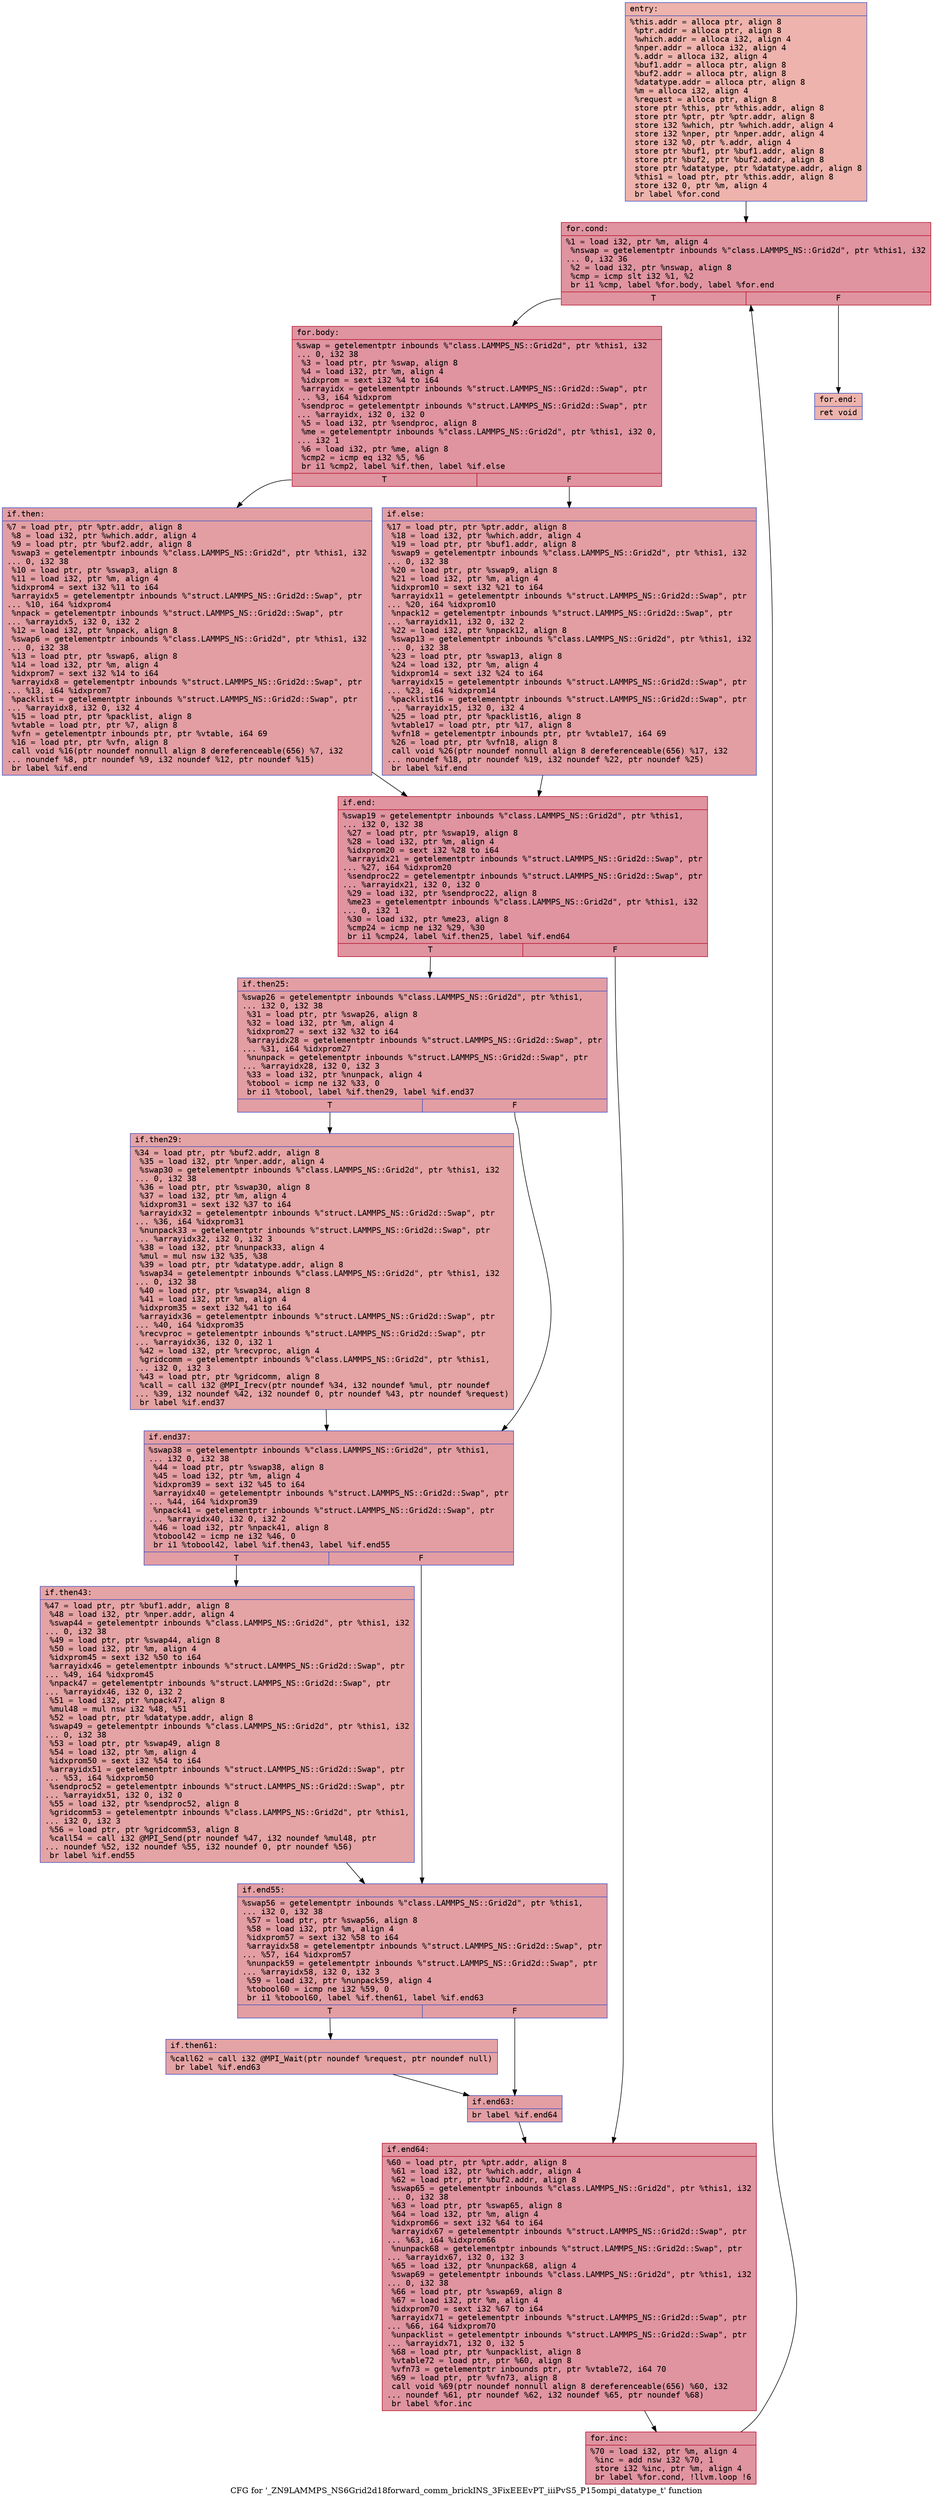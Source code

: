 digraph "CFG for '_ZN9LAMMPS_NS6Grid2d18forward_comm_brickINS_3FixEEEvPT_iiiPvS5_P15ompi_datatype_t' function" {
	label="CFG for '_ZN9LAMMPS_NS6Grid2d18forward_comm_brickINS_3FixEEEvPT_iiiPvS5_P15ompi_datatype_t' function";

	Node0x560f90e108c0 [shape=record,color="#3d50c3ff", style=filled, fillcolor="#d6524470" fontname="Courier",label="{entry:\l|  %this.addr = alloca ptr, align 8\l  %ptr.addr = alloca ptr, align 8\l  %which.addr = alloca i32, align 4\l  %nper.addr = alloca i32, align 4\l  %.addr = alloca i32, align 4\l  %buf1.addr = alloca ptr, align 8\l  %buf2.addr = alloca ptr, align 8\l  %datatype.addr = alloca ptr, align 8\l  %m = alloca i32, align 4\l  %request = alloca ptr, align 8\l  store ptr %this, ptr %this.addr, align 8\l  store ptr %ptr, ptr %ptr.addr, align 8\l  store i32 %which, ptr %which.addr, align 4\l  store i32 %nper, ptr %nper.addr, align 4\l  store i32 %0, ptr %.addr, align 4\l  store ptr %buf1, ptr %buf1.addr, align 8\l  store ptr %buf2, ptr %buf2.addr, align 8\l  store ptr %datatype, ptr %datatype.addr, align 8\l  %this1 = load ptr, ptr %this.addr, align 8\l  store i32 0, ptr %m, align 4\l  br label %for.cond\l}"];
	Node0x560f90e108c0 -> Node0x560f90e14c60[tooltip="entry -> for.cond\nProbability 100.00%" ];
	Node0x560f90e14c60 [shape=record,color="#b70d28ff", style=filled, fillcolor="#b70d2870" fontname="Courier",label="{for.cond:\l|  %1 = load i32, ptr %m, align 4\l  %nswap = getelementptr inbounds %\"class.LAMMPS_NS::Grid2d\", ptr %this1, i32\l... 0, i32 36\l  %2 = load i32, ptr %nswap, align 8\l  %cmp = icmp slt i32 %1, %2\l  br i1 %cmp, label %for.body, label %for.end\l|{<s0>T|<s1>F}}"];
	Node0x560f90e14c60:s0 -> Node0x560f90e14fe0[tooltip="for.cond -> for.body\nProbability 96.88%" ];
	Node0x560f90e14c60:s1 -> Node0x560f90e15060[tooltip="for.cond -> for.end\nProbability 3.12%" ];
	Node0x560f90e14fe0 [shape=record,color="#b70d28ff", style=filled, fillcolor="#b70d2870" fontname="Courier",label="{for.body:\l|  %swap = getelementptr inbounds %\"class.LAMMPS_NS::Grid2d\", ptr %this1, i32\l... 0, i32 38\l  %3 = load ptr, ptr %swap, align 8\l  %4 = load i32, ptr %m, align 4\l  %idxprom = sext i32 %4 to i64\l  %arrayidx = getelementptr inbounds %\"struct.LAMMPS_NS::Grid2d::Swap\", ptr\l... %3, i64 %idxprom\l  %sendproc = getelementptr inbounds %\"struct.LAMMPS_NS::Grid2d::Swap\", ptr\l... %arrayidx, i32 0, i32 0\l  %5 = load i32, ptr %sendproc, align 8\l  %me = getelementptr inbounds %\"class.LAMMPS_NS::Grid2d\", ptr %this1, i32 0,\l... i32 1\l  %6 = load i32, ptr %me, align 8\l  %cmp2 = icmp eq i32 %5, %6\l  br i1 %cmp2, label %if.then, label %if.else\l|{<s0>T|<s1>F}}"];
	Node0x560f90e14fe0:s0 -> Node0x560f90e158a0[tooltip="for.body -> if.then\nProbability 50.00%" ];
	Node0x560f90e14fe0:s1 -> Node0x560f90e93ef0[tooltip="for.body -> if.else\nProbability 50.00%" ];
	Node0x560f90e158a0 [shape=record,color="#3d50c3ff", style=filled, fillcolor="#be242e70" fontname="Courier",label="{if.then:\l|  %7 = load ptr, ptr %ptr.addr, align 8\l  %8 = load i32, ptr %which.addr, align 4\l  %9 = load ptr, ptr %buf2.addr, align 8\l  %swap3 = getelementptr inbounds %\"class.LAMMPS_NS::Grid2d\", ptr %this1, i32\l... 0, i32 38\l  %10 = load ptr, ptr %swap3, align 8\l  %11 = load i32, ptr %m, align 4\l  %idxprom4 = sext i32 %11 to i64\l  %arrayidx5 = getelementptr inbounds %\"struct.LAMMPS_NS::Grid2d::Swap\", ptr\l... %10, i64 %idxprom4\l  %npack = getelementptr inbounds %\"struct.LAMMPS_NS::Grid2d::Swap\", ptr\l... %arrayidx5, i32 0, i32 2\l  %12 = load i32, ptr %npack, align 8\l  %swap6 = getelementptr inbounds %\"class.LAMMPS_NS::Grid2d\", ptr %this1, i32\l... 0, i32 38\l  %13 = load ptr, ptr %swap6, align 8\l  %14 = load i32, ptr %m, align 4\l  %idxprom7 = sext i32 %14 to i64\l  %arrayidx8 = getelementptr inbounds %\"struct.LAMMPS_NS::Grid2d::Swap\", ptr\l... %13, i64 %idxprom7\l  %packlist = getelementptr inbounds %\"struct.LAMMPS_NS::Grid2d::Swap\", ptr\l... %arrayidx8, i32 0, i32 4\l  %15 = load ptr, ptr %packlist, align 8\l  %vtable = load ptr, ptr %7, align 8\l  %vfn = getelementptr inbounds ptr, ptr %vtable, i64 69\l  %16 = load ptr, ptr %vfn, align 8\l  call void %16(ptr noundef nonnull align 8 dereferenceable(656) %7, i32\l... noundef %8, ptr noundef %9, i32 noundef %12, ptr noundef %15)\l  br label %if.end\l}"];
	Node0x560f90e158a0 -> Node0x560f90e94eb0[tooltip="if.then -> if.end\nProbability 100.00%" ];
	Node0x560f90e93ef0 [shape=record,color="#3d50c3ff", style=filled, fillcolor="#be242e70" fontname="Courier",label="{if.else:\l|  %17 = load ptr, ptr %ptr.addr, align 8\l  %18 = load i32, ptr %which.addr, align 4\l  %19 = load ptr, ptr %buf1.addr, align 8\l  %swap9 = getelementptr inbounds %\"class.LAMMPS_NS::Grid2d\", ptr %this1, i32\l... 0, i32 38\l  %20 = load ptr, ptr %swap9, align 8\l  %21 = load i32, ptr %m, align 4\l  %idxprom10 = sext i32 %21 to i64\l  %arrayidx11 = getelementptr inbounds %\"struct.LAMMPS_NS::Grid2d::Swap\", ptr\l... %20, i64 %idxprom10\l  %npack12 = getelementptr inbounds %\"struct.LAMMPS_NS::Grid2d::Swap\", ptr\l... %arrayidx11, i32 0, i32 2\l  %22 = load i32, ptr %npack12, align 8\l  %swap13 = getelementptr inbounds %\"class.LAMMPS_NS::Grid2d\", ptr %this1, i32\l... 0, i32 38\l  %23 = load ptr, ptr %swap13, align 8\l  %24 = load i32, ptr %m, align 4\l  %idxprom14 = sext i32 %24 to i64\l  %arrayidx15 = getelementptr inbounds %\"struct.LAMMPS_NS::Grid2d::Swap\", ptr\l... %23, i64 %idxprom14\l  %packlist16 = getelementptr inbounds %\"struct.LAMMPS_NS::Grid2d::Swap\", ptr\l... %arrayidx15, i32 0, i32 4\l  %25 = load ptr, ptr %packlist16, align 8\l  %vtable17 = load ptr, ptr %17, align 8\l  %vfn18 = getelementptr inbounds ptr, ptr %vtable17, i64 69\l  %26 = load ptr, ptr %vfn18, align 8\l  call void %26(ptr noundef nonnull align 8 dereferenceable(656) %17, i32\l... noundef %18, ptr noundef %19, i32 noundef %22, ptr noundef %25)\l  br label %if.end\l}"];
	Node0x560f90e93ef0 -> Node0x560f90e94eb0[tooltip="if.else -> if.end\nProbability 100.00%" ];
	Node0x560f90e94eb0 [shape=record,color="#b70d28ff", style=filled, fillcolor="#b70d2870" fontname="Courier",label="{if.end:\l|  %swap19 = getelementptr inbounds %\"class.LAMMPS_NS::Grid2d\", ptr %this1,\l... i32 0, i32 38\l  %27 = load ptr, ptr %swap19, align 8\l  %28 = load i32, ptr %m, align 4\l  %idxprom20 = sext i32 %28 to i64\l  %arrayidx21 = getelementptr inbounds %\"struct.LAMMPS_NS::Grid2d::Swap\", ptr\l... %27, i64 %idxprom20\l  %sendproc22 = getelementptr inbounds %\"struct.LAMMPS_NS::Grid2d::Swap\", ptr\l... %arrayidx21, i32 0, i32 0\l  %29 = load i32, ptr %sendproc22, align 8\l  %me23 = getelementptr inbounds %\"class.LAMMPS_NS::Grid2d\", ptr %this1, i32\l... 0, i32 1\l  %30 = load i32, ptr %me23, align 8\l  %cmp24 = icmp ne i32 %29, %30\l  br i1 %cmp24, label %if.then25, label %if.end64\l|{<s0>T|<s1>F}}"];
	Node0x560f90e94eb0:s0 -> Node0x560f90e967c0[tooltip="if.end -> if.then25\nProbability 50.00%" ];
	Node0x560f90e94eb0:s1 -> Node0x560f90e96840[tooltip="if.end -> if.end64\nProbability 50.00%" ];
	Node0x560f90e967c0 [shape=record,color="#3d50c3ff", style=filled, fillcolor="#be242e70" fontname="Courier",label="{if.then25:\l|  %swap26 = getelementptr inbounds %\"class.LAMMPS_NS::Grid2d\", ptr %this1,\l... i32 0, i32 38\l  %31 = load ptr, ptr %swap26, align 8\l  %32 = load i32, ptr %m, align 4\l  %idxprom27 = sext i32 %32 to i64\l  %arrayidx28 = getelementptr inbounds %\"struct.LAMMPS_NS::Grid2d::Swap\", ptr\l... %31, i64 %idxprom27\l  %nunpack = getelementptr inbounds %\"struct.LAMMPS_NS::Grid2d::Swap\", ptr\l... %arrayidx28, i32 0, i32 3\l  %33 = load i32, ptr %nunpack, align 4\l  %tobool = icmp ne i32 %33, 0\l  br i1 %tobool, label %if.then29, label %if.end37\l|{<s0>T|<s1>F}}"];
	Node0x560f90e967c0:s0 -> Node0x560f90e96ed0[tooltip="if.then25 -> if.then29\nProbability 62.50%" ];
	Node0x560f90e967c0:s1 -> Node0x560f90e96f50[tooltip="if.then25 -> if.end37\nProbability 37.50%" ];
	Node0x560f90e96ed0 [shape=record,color="#3d50c3ff", style=filled, fillcolor="#c32e3170" fontname="Courier",label="{if.then29:\l|  %34 = load ptr, ptr %buf2.addr, align 8\l  %35 = load i32, ptr %nper.addr, align 4\l  %swap30 = getelementptr inbounds %\"class.LAMMPS_NS::Grid2d\", ptr %this1, i32\l... 0, i32 38\l  %36 = load ptr, ptr %swap30, align 8\l  %37 = load i32, ptr %m, align 4\l  %idxprom31 = sext i32 %37 to i64\l  %arrayidx32 = getelementptr inbounds %\"struct.LAMMPS_NS::Grid2d::Swap\", ptr\l... %36, i64 %idxprom31\l  %nunpack33 = getelementptr inbounds %\"struct.LAMMPS_NS::Grid2d::Swap\", ptr\l... %arrayidx32, i32 0, i32 3\l  %38 = load i32, ptr %nunpack33, align 4\l  %mul = mul nsw i32 %35, %38\l  %39 = load ptr, ptr %datatype.addr, align 8\l  %swap34 = getelementptr inbounds %\"class.LAMMPS_NS::Grid2d\", ptr %this1, i32\l... 0, i32 38\l  %40 = load ptr, ptr %swap34, align 8\l  %41 = load i32, ptr %m, align 4\l  %idxprom35 = sext i32 %41 to i64\l  %arrayidx36 = getelementptr inbounds %\"struct.LAMMPS_NS::Grid2d::Swap\", ptr\l... %40, i64 %idxprom35\l  %recvproc = getelementptr inbounds %\"struct.LAMMPS_NS::Grid2d::Swap\", ptr\l... %arrayidx36, i32 0, i32 1\l  %42 = load i32, ptr %recvproc, align 4\l  %gridcomm = getelementptr inbounds %\"class.LAMMPS_NS::Grid2d\", ptr %this1,\l... i32 0, i32 3\l  %43 = load ptr, ptr %gridcomm, align 8\l  %call = call i32 @MPI_Irecv(ptr noundef %34, i32 noundef %mul, ptr noundef\l... %39, i32 noundef %42, i32 noundef 0, ptr noundef %43, ptr noundef %request)\l  br label %if.end37\l}"];
	Node0x560f90e96ed0 -> Node0x560f90e96f50[tooltip="if.then29 -> if.end37\nProbability 100.00%" ];
	Node0x560f90e96f50 [shape=record,color="#3d50c3ff", style=filled, fillcolor="#be242e70" fontname="Courier",label="{if.end37:\l|  %swap38 = getelementptr inbounds %\"class.LAMMPS_NS::Grid2d\", ptr %this1,\l... i32 0, i32 38\l  %44 = load ptr, ptr %swap38, align 8\l  %45 = load i32, ptr %m, align 4\l  %idxprom39 = sext i32 %45 to i64\l  %arrayidx40 = getelementptr inbounds %\"struct.LAMMPS_NS::Grid2d::Swap\", ptr\l... %44, i64 %idxprom39\l  %npack41 = getelementptr inbounds %\"struct.LAMMPS_NS::Grid2d::Swap\", ptr\l... %arrayidx40, i32 0, i32 2\l  %46 = load i32, ptr %npack41, align 8\l  %tobool42 = icmp ne i32 %46, 0\l  br i1 %tobool42, label %if.then43, label %if.end55\l|{<s0>T|<s1>F}}"];
	Node0x560f90e96f50:s0 -> Node0x560f90e98550[tooltip="if.end37 -> if.then43\nProbability 62.50%" ];
	Node0x560f90e96f50:s1 -> Node0x560f90e985d0[tooltip="if.end37 -> if.end55\nProbability 37.50%" ];
	Node0x560f90e98550 [shape=record,color="#3d50c3ff", style=filled, fillcolor="#c32e3170" fontname="Courier",label="{if.then43:\l|  %47 = load ptr, ptr %buf1.addr, align 8\l  %48 = load i32, ptr %nper.addr, align 4\l  %swap44 = getelementptr inbounds %\"class.LAMMPS_NS::Grid2d\", ptr %this1, i32\l... 0, i32 38\l  %49 = load ptr, ptr %swap44, align 8\l  %50 = load i32, ptr %m, align 4\l  %idxprom45 = sext i32 %50 to i64\l  %arrayidx46 = getelementptr inbounds %\"struct.LAMMPS_NS::Grid2d::Swap\", ptr\l... %49, i64 %idxprom45\l  %npack47 = getelementptr inbounds %\"struct.LAMMPS_NS::Grid2d::Swap\", ptr\l... %arrayidx46, i32 0, i32 2\l  %51 = load i32, ptr %npack47, align 8\l  %mul48 = mul nsw i32 %48, %51\l  %52 = load ptr, ptr %datatype.addr, align 8\l  %swap49 = getelementptr inbounds %\"class.LAMMPS_NS::Grid2d\", ptr %this1, i32\l... 0, i32 38\l  %53 = load ptr, ptr %swap49, align 8\l  %54 = load i32, ptr %m, align 4\l  %idxprom50 = sext i32 %54 to i64\l  %arrayidx51 = getelementptr inbounds %\"struct.LAMMPS_NS::Grid2d::Swap\", ptr\l... %53, i64 %idxprom50\l  %sendproc52 = getelementptr inbounds %\"struct.LAMMPS_NS::Grid2d::Swap\", ptr\l... %arrayidx51, i32 0, i32 0\l  %55 = load i32, ptr %sendproc52, align 8\l  %gridcomm53 = getelementptr inbounds %\"class.LAMMPS_NS::Grid2d\", ptr %this1,\l... i32 0, i32 3\l  %56 = load ptr, ptr %gridcomm53, align 8\l  %call54 = call i32 @MPI_Send(ptr noundef %47, i32 noundef %mul48, ptr\l... noundef %52, i32 noundef %55, i32 noundef 0, ptr noundef %56)\l  br label %if.end55\l}"];
	Node0x560f90e98550 -> Node0x560f90e985d0[tooltip="if.then43 -> if.end55\nProbability 100.00%" ];
	Node0x560f90e985d0 [shape=record,color="#3d50c3ff", style=filled, fillcolor="#be242e70" fontname="Courier",label="{if.end55:\l|  %swap56 = getelementptr inbounds %\"class.LAMMPS_NS::Grid2d\", ptr %this1,\l... i32 0, i32 38\l  %57 = load ptr, ptr %swap56, align 8\l  %58 = load i32, ptr %m, align 4\l  %idxprom57 = sext i32 %58 to i64\l  %arrayidx58 = getelementptr inbounds %\"struct.LAMMPS_NS::Grid2d::Swap\", ptr\l... %57, i64 %idxprom57\l  %nunpack59 = getelementptr inbounds %\"struct.LAMMPS_NS::Grid2d::Swap\", ptr\l... %arrayidx58, i32 0, i32 3\l  %59 = load i32, ptr %nunpack59, align 4\l  %tobool60 = icmp ne i32 %59, 0\l  br i1 %tobool60, label %if.then61, label %if.end63\l|{<s0>T|<s1>F}}"];
	Node0x560f90e985d0:s0 -> Node0x560f90e95d70[tooltip="if.end55 -> if.then61\nProbability 62.50%" ];
	Node0x560f90e985d0:s1 -> Node0x560f90e9aa40[tooltip="if.end55 -> if.end63\nProbability 37.50%" ];
	Node0x560f90e95d70 [shape=record,color="#3d50c3ff", style=filled, fillcolor="#c32e3170" fontname="Courier",label="{if.then61:\l|  %call62 = call i32 @MPI_Wait(ptr noundef %request, ptr noundef null)\l  br label %if.end63\l}"];
	Node0x560f90e95d70 -> Node0x560f90e9aa40[tooltip="if.then61 -> if.end63\nProbability 100.00%" ];
	Node0x560f90e9aa40 [shape=record,color="#3d50c3ff", style=filled, fillcolor="#be242e70" fontname="Courier",label="{if.end63:\l|  br label %if.end64\l}"];
	Node0x560f90e9aa40 -> Node0x560f90e96840[tooltip="if.end63 -> if.end64\nProbability 100.00%" ];
	Node0x560f90e96840 [shape=record,color="#b70d28ff", style=filled, fillcolor="#b70d2870" fontname="Courier",label="{if.end64:\l|  %60 = load ptr, ptr %ptr.addr, align 8\l  %61 = load i32, ptr %which.addr, align 4\l  %62 = load ptr, ptr %buf2.addr, align 8\l  %swap65 = getelementptr inbounds %\"class.LAMMPS_NS::Grid2d\", ptr %this1, i32\l... 0, i32 38\l  %63 = load ptr, ptr %swap65, align 8\l  %64 = load i32, ptr %m, align 4\l  %idxprom66 = sext i32 %64 to i64\l  %arrayidx67 = getelementptr inbounds %\"struct.LAMMPS_NS::Grid2d::Swap\", ptr\l... %63, i64 %idxprom66\l  %nunpack68 = getelementptr inbounds %\"struct.LAMMPS_NS::Grid2d::Swap\", ptr\l... %arrayidx67, i32 0, i32 3\l  %65 = load i32, ptr %nunpack68, align 4\l  %swap69 = getelementptr inbounds %\"class.LAMMPS_NS::Grid2d\", ptr %this1, i32\l... 0, i32 38\l  %66 = load ptr, ptr %swap69, align 8\l  %67 = load i32, ptr %m, align 4\l  %idxprom70 = sext i32 %67 to i64\l  %arrayidx71 = getelementptr inbounds %\"struct.LAMMPS_NS::Grid2d::Swap\", ptr\l... %66, i64 %idxprom70\l  %unpacklist = getelementptr inbounds %\"struct.LAMMPS_NS::Grid2d::Swap\", ptr\l... %arrayidx71, i32 0, i32 5\l  %68 = load ptr, ptr %unpacklist, align 8\l  %vtable72 = load ptr, ptr %60, align 8\l  %vfn73 = getelementptr inbounds ptr, ptr %vtable72, i64 70\l  %69 = load ptr, ptr %vfn73, align 8\l  call void %69(ptr noundef nonnull align 8 dereferenceable(656) %60, i32\l... noundef %61, ptr noundef %62, i32 noundef %65, ptr noundef %68)\l  br label %for.inc\l}"];
	Node0x560f90e96840 -> Node0x560f90e9bc80[tooltip="if.end64 -> for.inc\nProbability 100.00%" ];
	Node0x560f90e9bc80 [shape=record,color="#b70d28ff", style=filled, fillcolor="#b70d2870" fontname="Courier",label="{for.inc:\l|  %70 = load i32, ptr %m, align 4\l  %inc = add nsw i32 %70, 1\l  store i32 %inc, ptr %m, align 4\l  br label %for.cond, !llvm.loop !6\l}"];
	Node0x560f90e9bc80 -> Node0x560f90e14c60[tooltip="for.inc -> for.cond\nProbability 100.00%" ];
	Node0x560f90e15060 [shape=record,color="#3d50c3ff", style=filled, fillcolor="#d6524470" fontname="Courier",label="{for.end:\l|  ret void\l}"];
}
